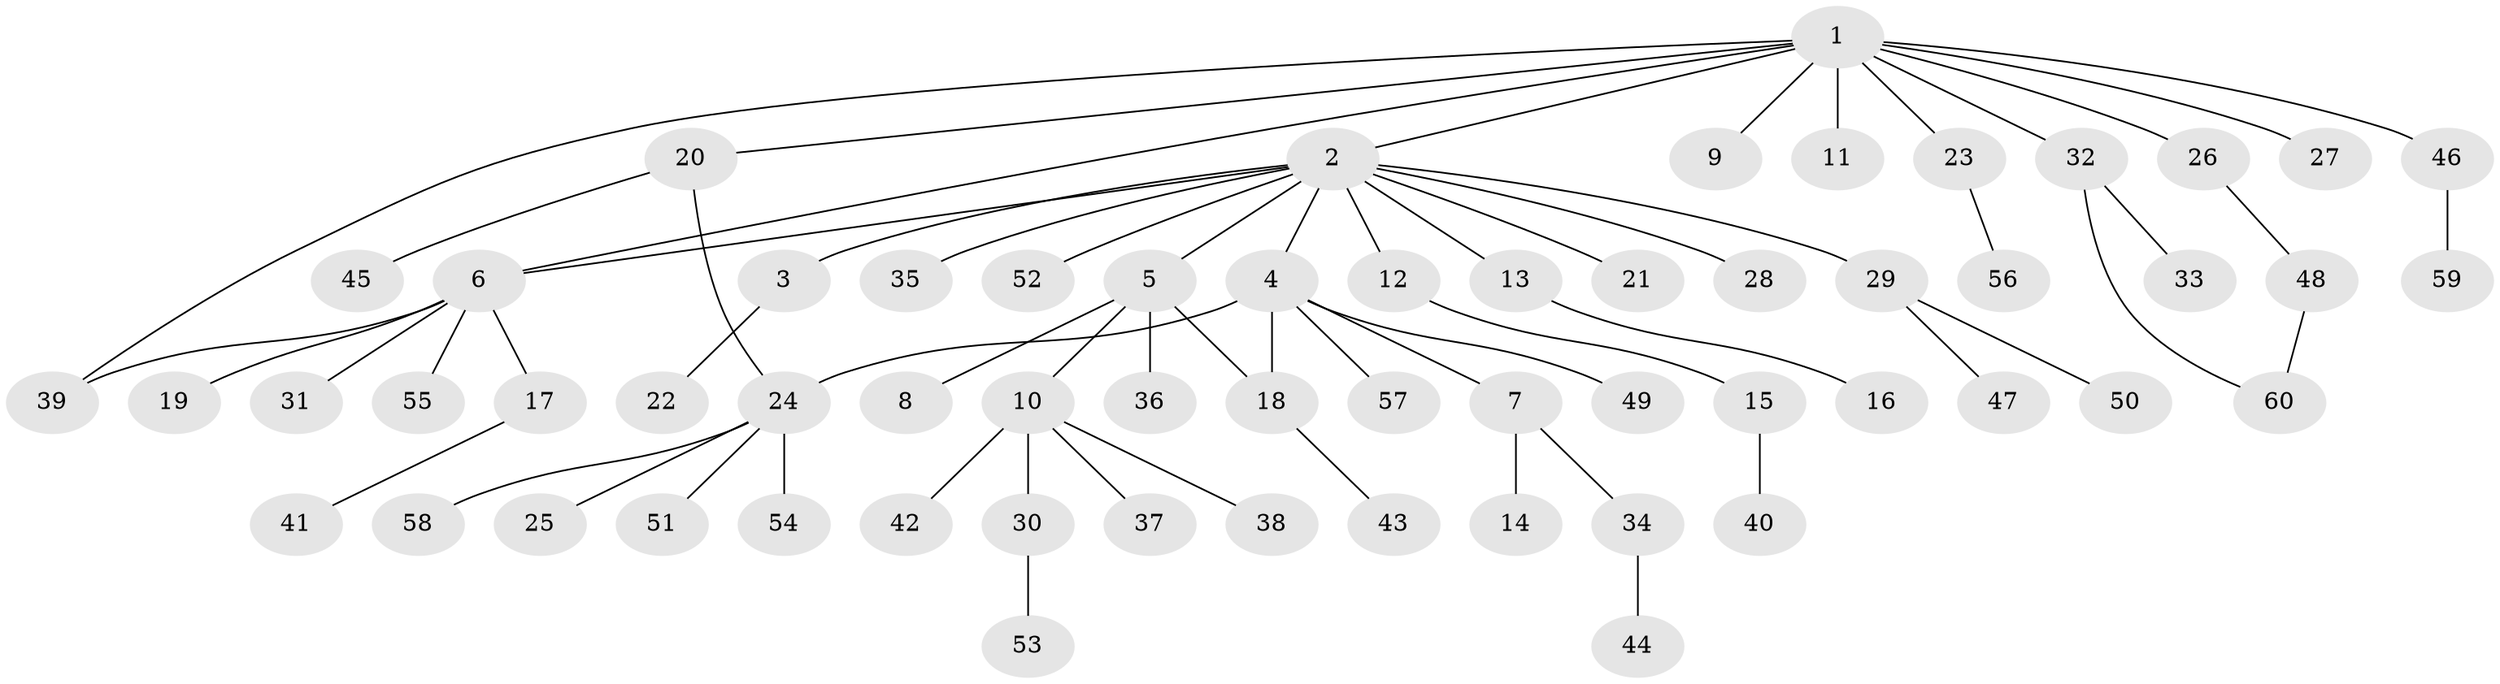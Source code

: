 // Generated by graph-tools (version 1.1) at 2025/48/03/09/25 04:48:15]
// undirected, 60 vertices, 64 edges
graph export_dot {
graph [start="1"]
  node [color=gray90,style=filled];
  1;
  2;
  3;
  4;
  5;
  6;
  7;
  8;
  9;
  10;
  11;
  12;
  13;
  14;
  15;
  16;
  17;
  18;
  19;
  20;
  21;
  22;
  23;
  24;
  25;
  26;
  27;
  28;
  29;
  30;
  31;
  32;
  33;
  34;
  35;
  36;
  37;
  38;
  39;
  40;
  41;
  42;
  43;
  44;
  45;
  46;
  47;
  48;
  49;
  50;
  51;
  52;
  53;
  54;
  55;
  56;
  57;
  58;
  59;
  60;
  1 -- 2;
  1 -- 6;
  1 -- 9;
  1 -- 11;
  1 -- 20;
  1 -- 23;
  1 -- 26;
  1 -- 27;
  1 -- 32;
  1 -- 39;
  1 -- 46;
  2 -- 3;
  2 -- 4;
  2 -- 5;
  2 -- 6;
  2 -- 12;
  2 -- 13;
  2 -- 21;
  2 -- 28;
  2 -- 29;
  2 -- 35;
  2 -- 52;
  3 -- 22;
  4 -- 7;
  4 -- 18;
  4 -- 24;
  4 -- 49;
  4 -- 57;
  5 -- 8;
  5 -- 10;
  5 -- 18;
  5 -- 36;
  6 -- 17;
  6 -- 19;
  6 -- 31;
  6 -- 39;
  6 -- 55;
  7 -- 14;
  7 -- 34;
  10 -- 30;
  10 -- 37;
  10 -- 38;
  10 -- 42;
  12 -- 15;
  13 -- 16;
  15 -- 40;
  17 -- 41;
  18 -- 43;
  20 -- 24;
  20 -- 45;
  23 -- 56;
  24 -- 25;
  24 -- 51;
  24 -- 54;
  24 -- 58;
  26 -- 48;
  29 -- 47;
  29 -- 50;
  30 -- 53;
  32 -- 33;
  32 -- 60;
  34 -- 44;
  46 -- 59;
  48 -- 60;
}
